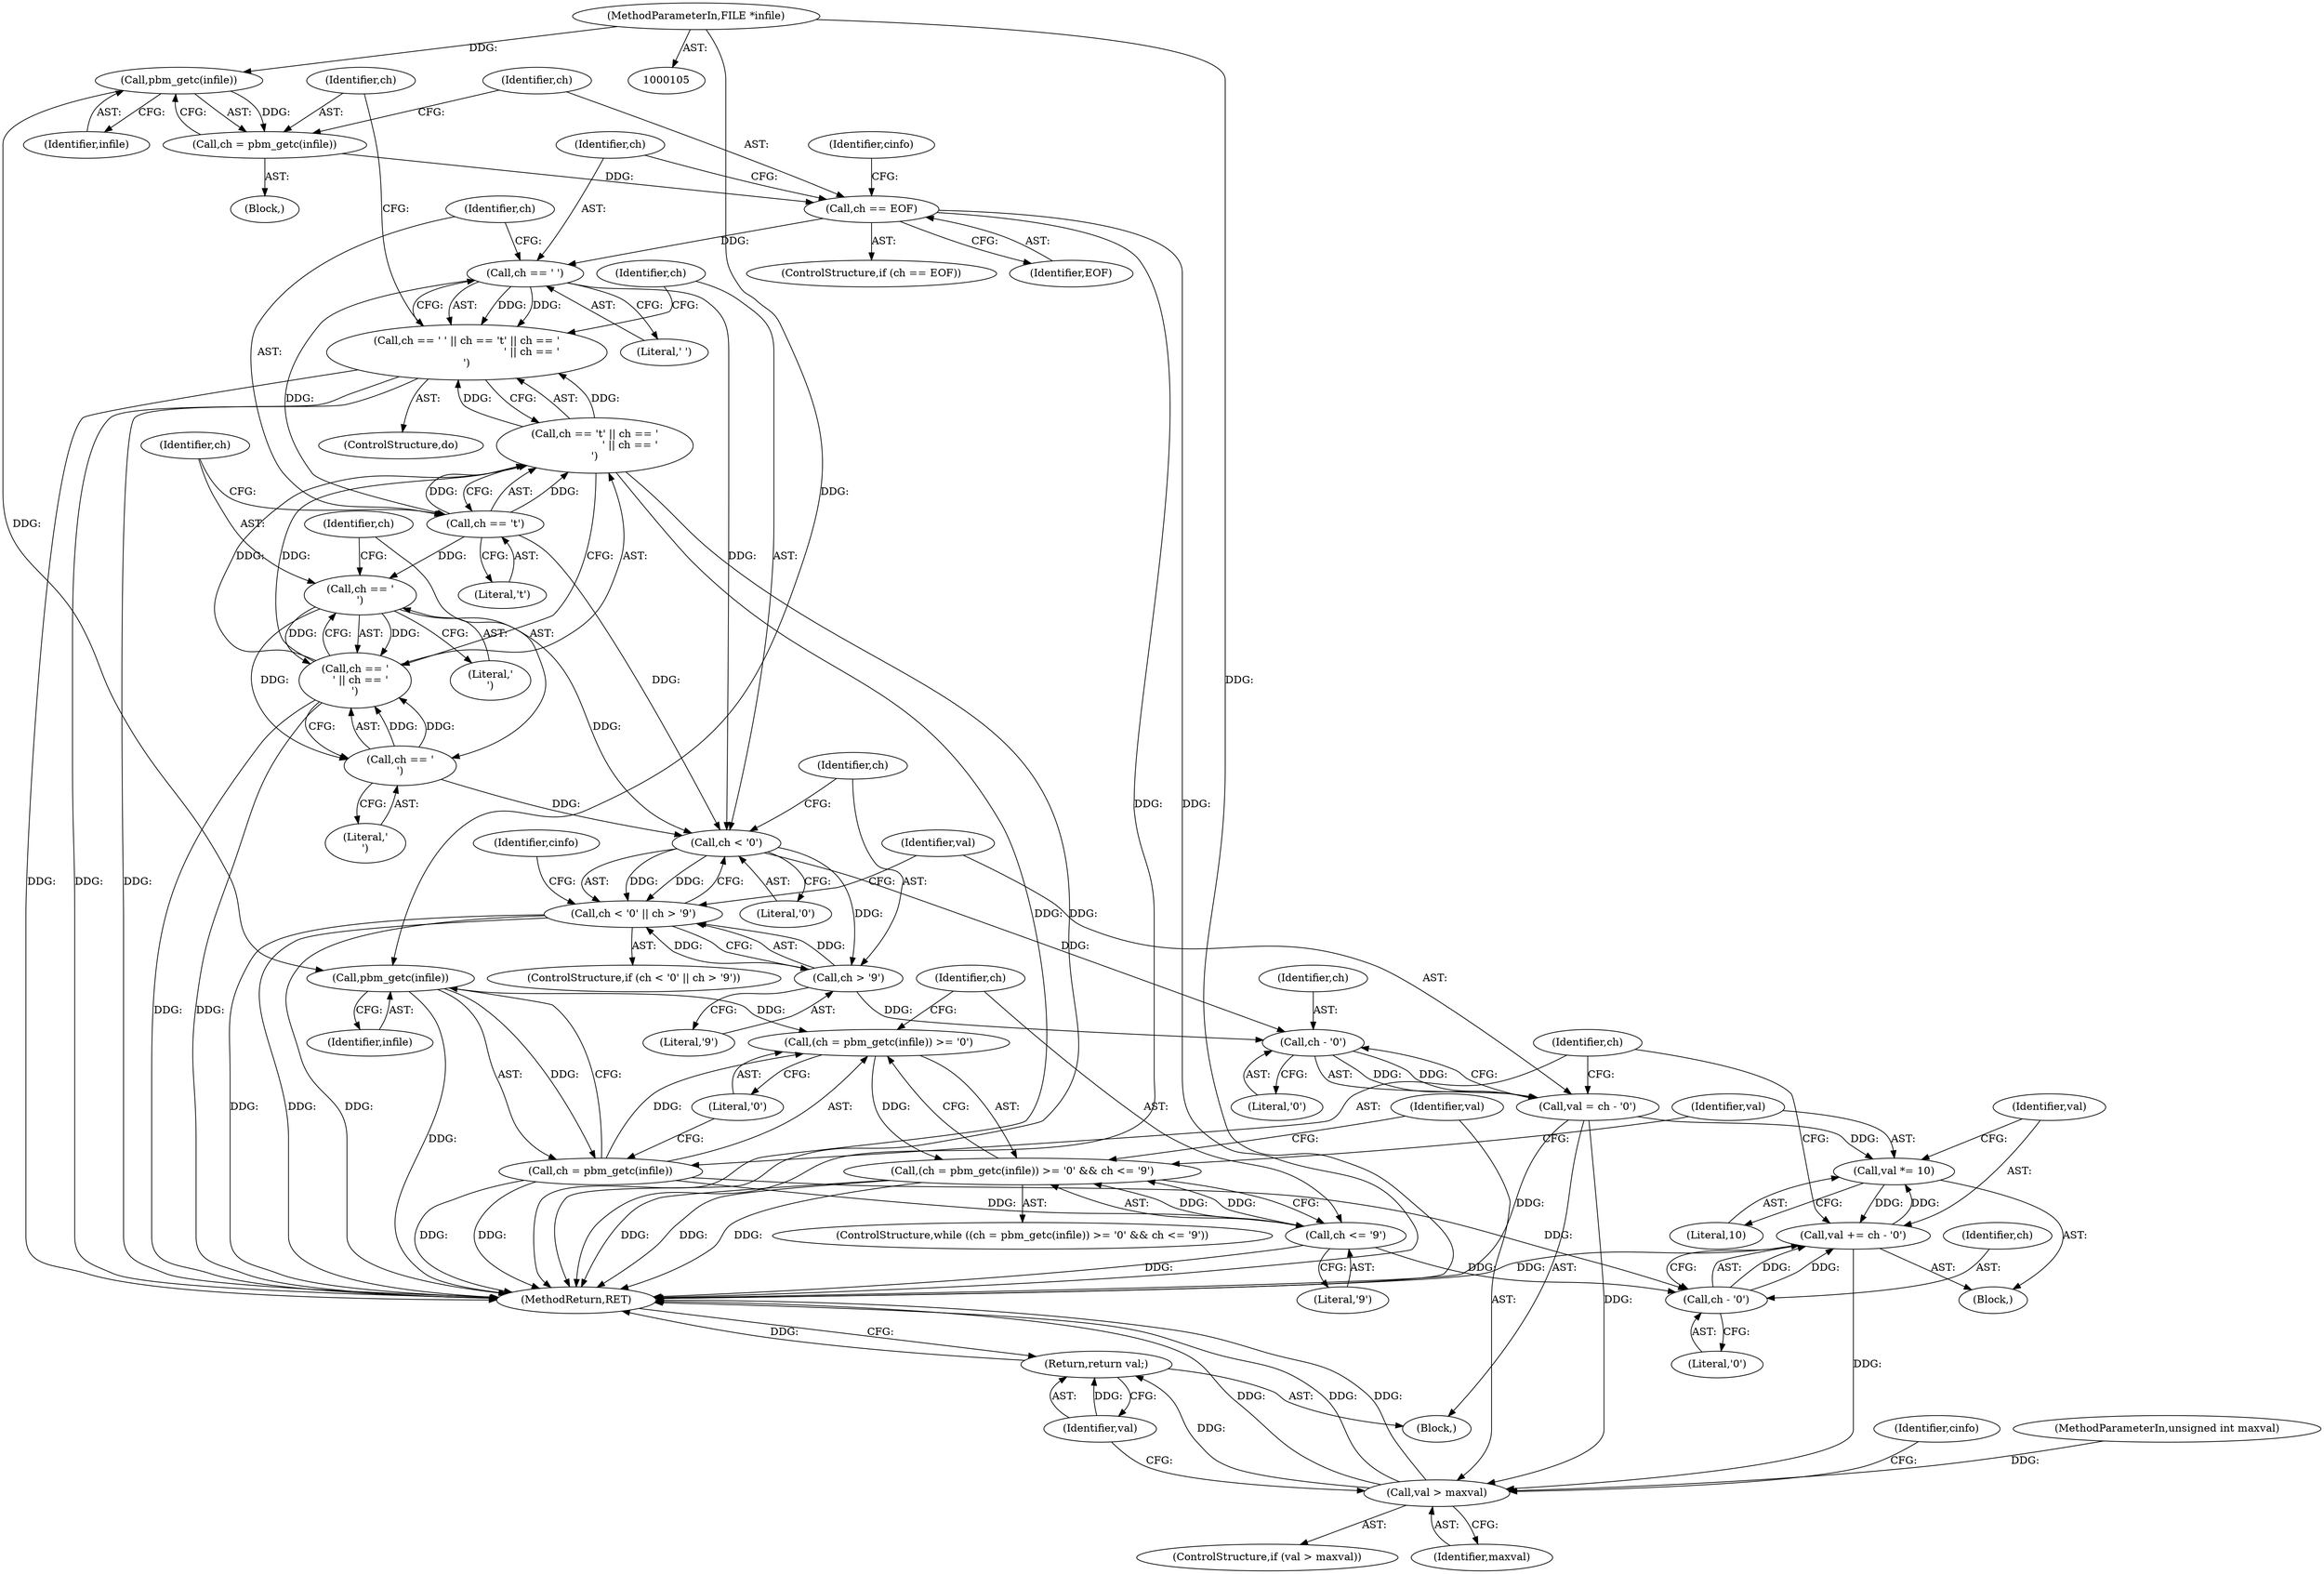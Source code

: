 digraph "0_libjpeg-turbo_9c78a04df4e44ef6487eee99c4258397f4fdca55_3@pointer" {
"1000107" [label="(MethodParameterIn,FILE *infile)"];
"1000116" [label="(Call,pbm_getc(infile))"];
"1000114" [label="(Call,ch = pbm_getc(infile))"];
"1000119" [label="(Call,ch == EOF)"];
"1000126" [label="(Call,ch == ' ')"];
"1000125" [label="(Call,ch == ' ' || ch == '\t' || ch == '\n' || ch == '\r')"];
"1000130" [label="(Call,ch == '\t')"];
"1000129" [label="(Call,ch == '\t' || ch == '\n' || ch == '\r')"];
"1000134" [label="(Call,ch == '\n')"];
"1000133" [label="(Call,ch == '\n' || ch == '\r')"];
"1000137" [label="(Call,ch == '\r')"];
"1000142" [label="(Call,ch < '0')"];
"1000141" [label="(Call,ch < '0' || ch > '9')"];
"1000145" [label="(Call,ch > '9')"];
"1000153" [label="(Call,ch - '0')"];
"1000151" [label="(Call,val = ch - '0')"];
"1000168" [label="(Call,val *= 10)"];
"1000171" [label="(Call,val += ch - '0')"];
"1000177" [label="(Call,val > maxval)"];
"1000183" [label="(Return,return val;)"];
"1000161" [label="(Call,pbm_getc(infile))"];
"1000158" [label="(Call,(ch = pbm_getc(infile)) >= '0')"];
"1000157" [label="(Call,(ch = pbm_getc(infile)) >= '0' && ch <= '9')"];
"1000159" [label="(Call,ch = pbm_getc(infile))"];
"1000164" [label="(Call,ch <= '9')"];
"1000173" [label="(Call,ch - '0')"];
"1000120" [label="(Identifier,ch)"];
"1000137" [label="(Call,ch == '\r')"];
"1000109" [label="(Block,)"];
"1000171" [label="(Call,val += ch - '0')"];
"1000141" [label="(Call,ch < '0' || ch > '9')"];
"1000149" [label="(Identifier,cinfo)"];
"1000121" [label="(Identifier,EOF)"];
"1000151" [label="(Call,val = ch - '0')"];
"1000126" [label="(Call,ch == ' ')"];
"1000147" [label="(Literal,'9')"];
"1000146" [label="(Identifier,ch)"];
"1000153" [label="(Call,ch - '0')"];
"1000160" [label="(Identifier,ch)"];
"1000167" [label="(Block,)"];
"1000176" [label="(ControlStructure,if (val > maxval))"];
"1000162" [label="(Identifier,infile)"];
"1000129" [label="(Call,ch == '\t' || ch == '\n' || ch == '\r')"];
"1000156" [label="(ControlStructure,while ((ch = pbm_getc(infile)) >= '0' && ch <= '9'))"];
"1000184" [label="(Identifier,val)"];
"1000165" [label="(Identifier,ch)"];
"1000164" [label="(Call,ch <= '9')"];
"1000127" [label="(Identifier,ch)"];
"1000152" [label="(Identifier,val)"];
"1000118" [label="(ControlStructure,if (ch == EOF))"];
"1000177" [label="(Call,val > maxval)"];
"1000175" [label="(Literal,'0')"];
"1000178" [label="(Identifier,val)"];
"1000119" [label="(Call,ch == EOF)"];
"1000112" [label="(ControlStructure,do)"];
"1000157" [label="(Call,(ch = pbm_getc(infile)) >= '0' && ch <= '9')"];
"1000139" [label="(Literal,'\r')"];
"1000125" [label="(Call,ch == ' ' || ch == '\t' || ch == '\n' || ch == '\r')"];
"1000114" [label="(Call,ch = pbm_getc(infile))"];
"1000181" [label="(Identifier,cinfo)"];
"1000159" [label="(Call,ch = pbm_getc(infile))"];
"1000107" [label="(MethodParameterIn,FILE *infile)"];
"1000161" [label="(Call,pbm_getc(infile))"];
"1000170" [label="(Literal,10)"];
"1000163" [label="(Literal,'0')"];
"1000143" [label="(Identifier,ch)"];
"1000174" [label="(Identifier,ch)"];
"1000115" [label="(Identifier,ch)"];
"1000136" [label="(Literal,'\n')"];
"1000131" [label="(Identifier,ch)"];
"1000132" [label="(Literal,'\t')"];
"1000166" [label="(Literal,'9')"];
"1000128" [label="(Literal,' ')"];
"1000123" [label="(Identifier,cinfo)"];
"1000116" [label="(Call,pbm_getc(infile))"];
"1000133" [label="(Call,ch == '\n' || ch == '\r')"];
"1000138" [label="(Identifier,ch)"];
"1000155" [label="(Literal,'0')"];
"1000173" [label="(Call,ch - '0')"];
"1000179" [label="(Identifier,maxval)"];
"1000183" [label="(Return,return val;)"];
"1000158" [label="(Call,(ch = pbm_getc(infile)) >= '0')"];
"1000113" [label="(Block,)"];
"1000134" [label="(Call,ch == '\n')"];
"1000145" [label="(Call,ch > '9')"];
"1000140" [label="(ControlStructure,if (ch < '0' || ch > '9'))"];
"1000154" [label="(Identifier,ch)"];
"1000169" [label="(Identifier,val)"];
"1000172" [label="(Identifier,val)"];
"1000142" [label="(Call,ch < '0')"];
"1000108" [label="(MethodParameterIn,unsigned int maxval)"];
"1000135" [label="(Identifier,ch)"];
"1000117" [label="(Identifier,infile)"];
"1000168" [label="(Call,val *= 10)"];
"1000185" [label="(MethodReturn,RET)"];
"1000144" [label="(Literal,'0')"];
"1000130" [label="(Call,ch == '\t')"];
"1000107" -> "1000105"  [label="AST: "];
"1000107" -> "1000185"  [label="DDG: "];
"1000107" -> "1000116"  [label="DDG: "];
"1000107" -> "1000161"  [label="DDG: "];
"1000116" -> "1000114"  [label="AST: "];
"1000116" -> "1000117"  [label="CFG: "];
"1000117" -> "1000116"  [label="AST: "];
"1000114" -> "1000116"  [label="CFG: "];
"1000116" -> "1000114"  [label="DDG: "];
"1000116" -> "1000161"  [label="DDG: "];
"1000114" -> "1000113"  [label="AST: "];
"1000115" -> "1000114"  [label="AST: "];
"1000120" -> "1000114"  [label="CFG: "];
"1000114" -> "1000119"  [label="DDG: "];
"1000119" -> "1000118"  [label="AST: "];
"1000119" -> "1000121"  [label="CFG: "];
"1000120" -> "1000119"  [label="AST: "];
"1000121" -> "1000119"  [label="AST: "];
"1000127" -> "1000119"  [label="CFG: "];
"1000123" -> "1000119"  [label="CFG: "];
"1000119" -> "1000185"  [label="DDG: "];
"1000119" -> "1000185"  [label="DDG: "];
"1000119" -> "1000126"  [label="DDG: "];
"1000126" -> "1000125"  [label="AST: "];
"1000126" -> "1000128"  [label="CFG: "];
"1000127" -> "1000126"  [label="AST: "];
"1000128" -> "1000126"  [label="AST: "];
"1000131" -> "1000126"  [label="CFG: "];
"1000125" -> "1000126"  [label="CFG: "];
"1000126" -> "1000125"  [label="DDG: "];
"1000126" -> "1000125"  [label="DDG: "];
"1000126" -> "1000130"  [label="DDG: "];
"1000126" -> "1000142"  [label="DDG: "];
"1000125" -> "1000112"  [label="AST: "];
"1000125" -> "1000129"  [label="CFG: "];
"1000129" -> "1000125"  [label="AST: "];
"1000115" -> "1000125"  [label="CFG: "];
"1000143" -> "1000125"  [label="CFG: "];
"1000125" -> "1000185"  [label="DDG: "];
"1000125" -> "1000185"  [label="DDG: "];
"1000125" -> "1000185"  [label="DDG: "];
"1000129" -> "1000125"  [label="DDG: "];
"1000129" -> "1000125"  [label="DDG: "];
"1000130" -> "1000129"  [label="AST: "];
"1000130" -> "1000132"  [label="CFG: "];
"1000131" -> "1000130"  [label="AST: "];
"1000132" -> "1000130"  [label="AST: "];
"1000135" -> "1000130"  [label="CFG: "];
"1000129" -> "1000130"  [label="CFG: "];
"1000130" -> "1000129"  [label="DDG: "];
"1000130" -> "1000129"  [label="DDG: "];
"1000130" -> "1000134"  [label="DDG: "];
"1000130" -> "1000142"  [label="DDG: "];
"1000129" -> "1000133"  [label="CFG: "];
"1000133" -> "1000129"  [label="AST: "];
"1000129" -> "1000185"  [label="DDG: "];
"1000129" -> "1000185"  [label="DDG: "];
"1000133" -> "1000129"  [label="DDG: "];
"1000133" -> "1000129"  [label="DDG: "];
"1000134" -> "1000133"  [label="AST: "];
"1000134" -> "1000136"  [label="CFG: "];
"1000135" -> "1000134"  [label="AST: "];
"1000136" -> "1000134"  [label="AST: "];
"1000138" -> "1000134"  [label="CFG: "];
"1000133" -> "1000134"  [label="CFG: "];
"1000134" -> "1000133"  [label="DDG: "];
"1000134" -> "1000133"  [label="DDG: "];
"1000134" -> "1000137"  [label="DDG: "];
"1000134" -> "1000142"  [label="DDG: "];
"1000133" -> "1000137"  [label="CFG: "];
"1000137" -> "1000133"  [label="AST: "];
"1000133" -> "1000185"  [label="DDG: "];
"1000133" -> "1000185"  [label="DDG: "];
"1000137" -> "1000133"  [label="DDG: "];
"1000137" -> "1000133"  [label="DDG: "];
"1000137" -> "1000139"  [label="CFG: "];
"1000138" -> "1000137"  [label="AST: "];
"1000139" -> "1000137"  [label="AST: "];
"1000137" -> "1000142"  [label="DDG: "];
"1000142" -> "1000141"  [label="AST: "];
"1000142" -> "1000144"  [label="CFG: "];
"1000143" -> "1000142"  [label="AST: "];
"1000144" -> "1000142"  [label="AST: "];
"1000146" -> "1000142"  [label="CFG: "];
"1000141" -> "1000142"  [label="CFG: "];
"1000142" -> "1000141"  [label="DDG: "];
"1000142" -> "1000141"  [label="DDG: "];
"1000142" -> "1000145"  [label="DDG: "];
"1000142" -> "1000153"  [label="DDG: "];
"1000141" -> "1000140"  [label="AST: "];
"1000141" -> "1000145"  [label="CFG: "];
"1000145" -> "1000141"  [label="AST: "];
"1000149" -> "1000141"  [label="CFG: "];
"1000152" -> "1000141"  [label="CFG: "];
"1000141" -> "1000185"  [label="DDG: "];
"1000141" -> "1000185"  [label="DDG: "];
"1000141" -> "1000185"  [label="DDG: "];
"1000145" -> "1000141"  [label="DDG: "];
"1000145" -> "1000141"  [label="DDG: "];
"1000145" -> "1000147"  [label="CFG: "];
"1000146" -> "1000145"  [label="AST: "];
"1000147" -> "1000145"  [label="AST: "];
"1000145" -> "1000153"  [label="DDG: "];
"1000153" -> "1000151"  [label="AST: "];
"1000153" -> "1000155"  [label="CFG: "];
"1000154" -> "1000153"  [label="AST: "];
"1000155" -> "1000153"  [label="AST: "];
"1000151" -> "1000153"  [label="CFG: "];
"1000153" -> "1000151"  [label="DDG: "];
"1000153" -> "1000151"  [label="DDG: "];
"1000151" -> "1000109"  [label="AST: "];
"1000152" -> "1000151"  [label="AST: "];
"1000160" -> "1000151"  [label="CFG: "];
"1000151" -> "1000185"  [label="DDG: "];
"1000151" -> "1000168"  [label="DDG: "];
"1000151" -> "1000177"  [label="DDG: "];
"1000168" -> "1000167"  [label="AST: "];
"1000168" -> "1000170"  [label="CFG: "];
"1000169" -> "1000168"  [label="AST: "];
"1000170" -> "1000168"  [label="AST: "];
"1000172" -> "1000168"  [label="CFG: "];
"1000171" -> "1000168"  [label="DDG: "];
"1000168" -> "1000171"  [label="DDG: "];
"1000171" -> "1000167"  [label="AST: "];
"1000171" -> "1000173"  [label="CFG: "];
"1000172" -> "1000171"  [label="AST: "];
"1000173" -> "1000171"  [label="AST: "];
"1000160" -> "1000171"  [label="CFG: "];
"1000171" -> "1000185"  [label="DDG: "];
"1000173" -> "1000171"  [label="DDG: "];
"1000173" -> "1000171"  [label="DDG: "];
"1000171" -> "1000177"  [label="DDG: "];
"1000177" -> "1000176"  [label="AST: "];
"1000177" -> "1000179"  [label="CFG: "];
"1000178" -> "1000177"  [label="AST: "];
"1000179" -> "1000177"  [label="AST: "];
"1000181" -> "1000177"  [label="CFG: "];
"1000184" -> "1000177"  [label="CFG: "];
"1000177" -> "1000185"  [label="DDG: "];
"1000177" -> "1000185"  [label="DDG: "];
"1000177" -> "1000185"  [label="DDG: "];
"1000108" -> "1000177"  [label="DDG: "];
"1000177" -> "1000183"  [label="DDG: "];
"1000183" -> "1000109"  [label="AST: "];
"1000183" -> "1000184"  [label="CFG: "];
"1000184" -> "1000183"  [label="AST: "];
"1000185" -> "1000183"  [label="CFG: "];
"1000183" -> "1000185"  [label="DDG: "];
"1000184" -> "1000183"  [label="DDG: "];
"1000161" -> "1000159"  [label="AST: "];
"1000161" -> "1000162"  [label="CFG: "];
"1000162" -> "1000161"  [label="AST: "];
"1000159" -> "1000161"  [label="CFG: "];
"1000161" -> "1000185"  [label="DDG: "];
"1000161" -> "1000158"  [label="DDG: "];
"1000161" -> "1000159"  [label="DDG: "];
"1000158" -> "1000157"  [label="AST: "];
"1000158" -> "1000163"  [label="CFG: "];
"1000159" -> "1000158"  [label="AST: "];
"1000163" -> "1000158"  [label="AST: "];
"1000165" -> "1000158"  [label="CFG: "];
"1000157" -> "1000158"  [label="CFG: "];
"1000158" -> "1000157"  [label="DDG: "];
"1000159" -> "1000158"  [label="DDG: "];
"1000157" -> "1000156"  [label="AST: "];
"1000157" -> "1000164"  [label="CFG: "];
"1000164" -> "1000157"  [label="AST: "];
"1000169" -> "1000157"  [label="CFG: "];
"1000178" -> "1000157"  [label="CFG: "];
"1000157" -> "1000185"  [label="DDG: "];
"1000157" -> "1000185"  [label="DDG: "];
"1000157" -> "1000185"  [label="DDG: "];
"1000164" -> "1000157"  [label="DDG: "];
"1000164" -> "1000157"  [label="DDG: "];
"1000160" -> "1000159"  [label="AST: "];
"1000163" -> "1000159"  [label="CFG: "];
"1000159" -> "1000185"  [label="DDG: "];
"1000159" -> "1000185"  [label="DDG: "];
"1000159" -> "1000164"  [label="DDG: "];
"1000159" -> "1000173"  [label="DDG: "];
"1000164" -> "1000166"  [label="CFG: "];
"1000165" -> "1000164"  [label="AST: "];
"1000166" -> "1000164"  [label="AST: "];
"1000164" -> "1000185"  [label="DDG: "];
"1000164" -> "1000173"  [label="DDG: "];
"1000173" -> "1000175"  [label="CFG: "];
"1000174" -> "1000173"  [label="AST: "];
"1000175" -> "1000173"  [label="AST: "];
}
